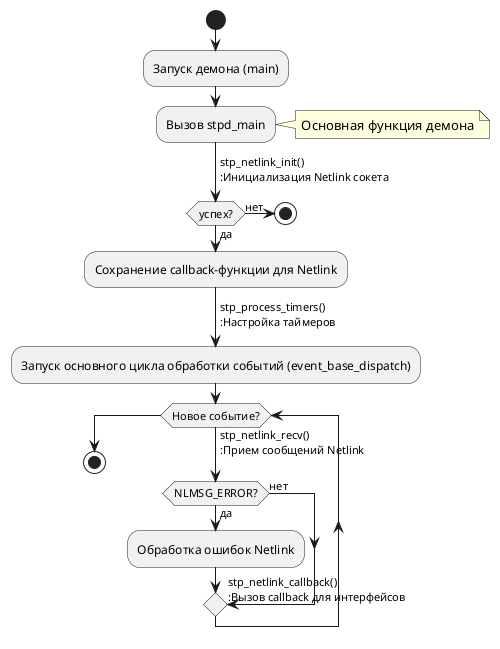 @startuml
start
:Запуск демона (main);
:Вызов stpd_main;

note right: Основная функция демона

-> stpd_log_init()
:Инициализация логирования;

-> stpd_ipc_init()
:Инициализация IPC;

-> stp_netlink_init()
:Инициализация Netlink сокета;
if (успех?) then (да)
    :Сохранение callback-функции для Netlink;
else (нет)
    stop
endif

-> stp_process_timers()
:Настройка таймеров;

:Запуск основного цикла обработки событий (event_base_dispatch);
while (Новое событие?) is (да)
    -> stp_netlink_recv()
    :Прием сообщений Netlink;
    if (NLMSG_ERROR?) then (да)
        :Обработка ошибок Netlink;
    else (нет)
        -> stp_netlink_parse_rtattr()
        :Разбор атрибутов;
        -> stp_netlink_callback()
        :Вызов callback для интерфейсов;
    endif
endwhile

stop
@enduml

' Объяснение этапов графа
' Инициализация:

' Демон запускается через main, который вызывает stpd_main.
' Настраиваются логирование, IPC, Netlink и таймеры.
' Основной цикл:

' База событий libevent начинает обрабатывать входящие события, такие как сообщения Netlink.
' Обработка сообщений Netlink:

' Функция stp_netlink_recv читает данные из Netlink-сокета.
' Если сообщение содержит ошибку, она обрабатывается.
' Если сообщение корректное, оно разбирается с помощью stp_netlink_parse_rtattr, и вызываются зарегистрированные callback-функции, такие как stp_netlink_callback.
' Динамическое управление интерфейсами:

' Callback-функции обрабатывают события, такие как добавление или удаление интерфейсов.
' Изменения применяются к глобальной конфигурации STP.
